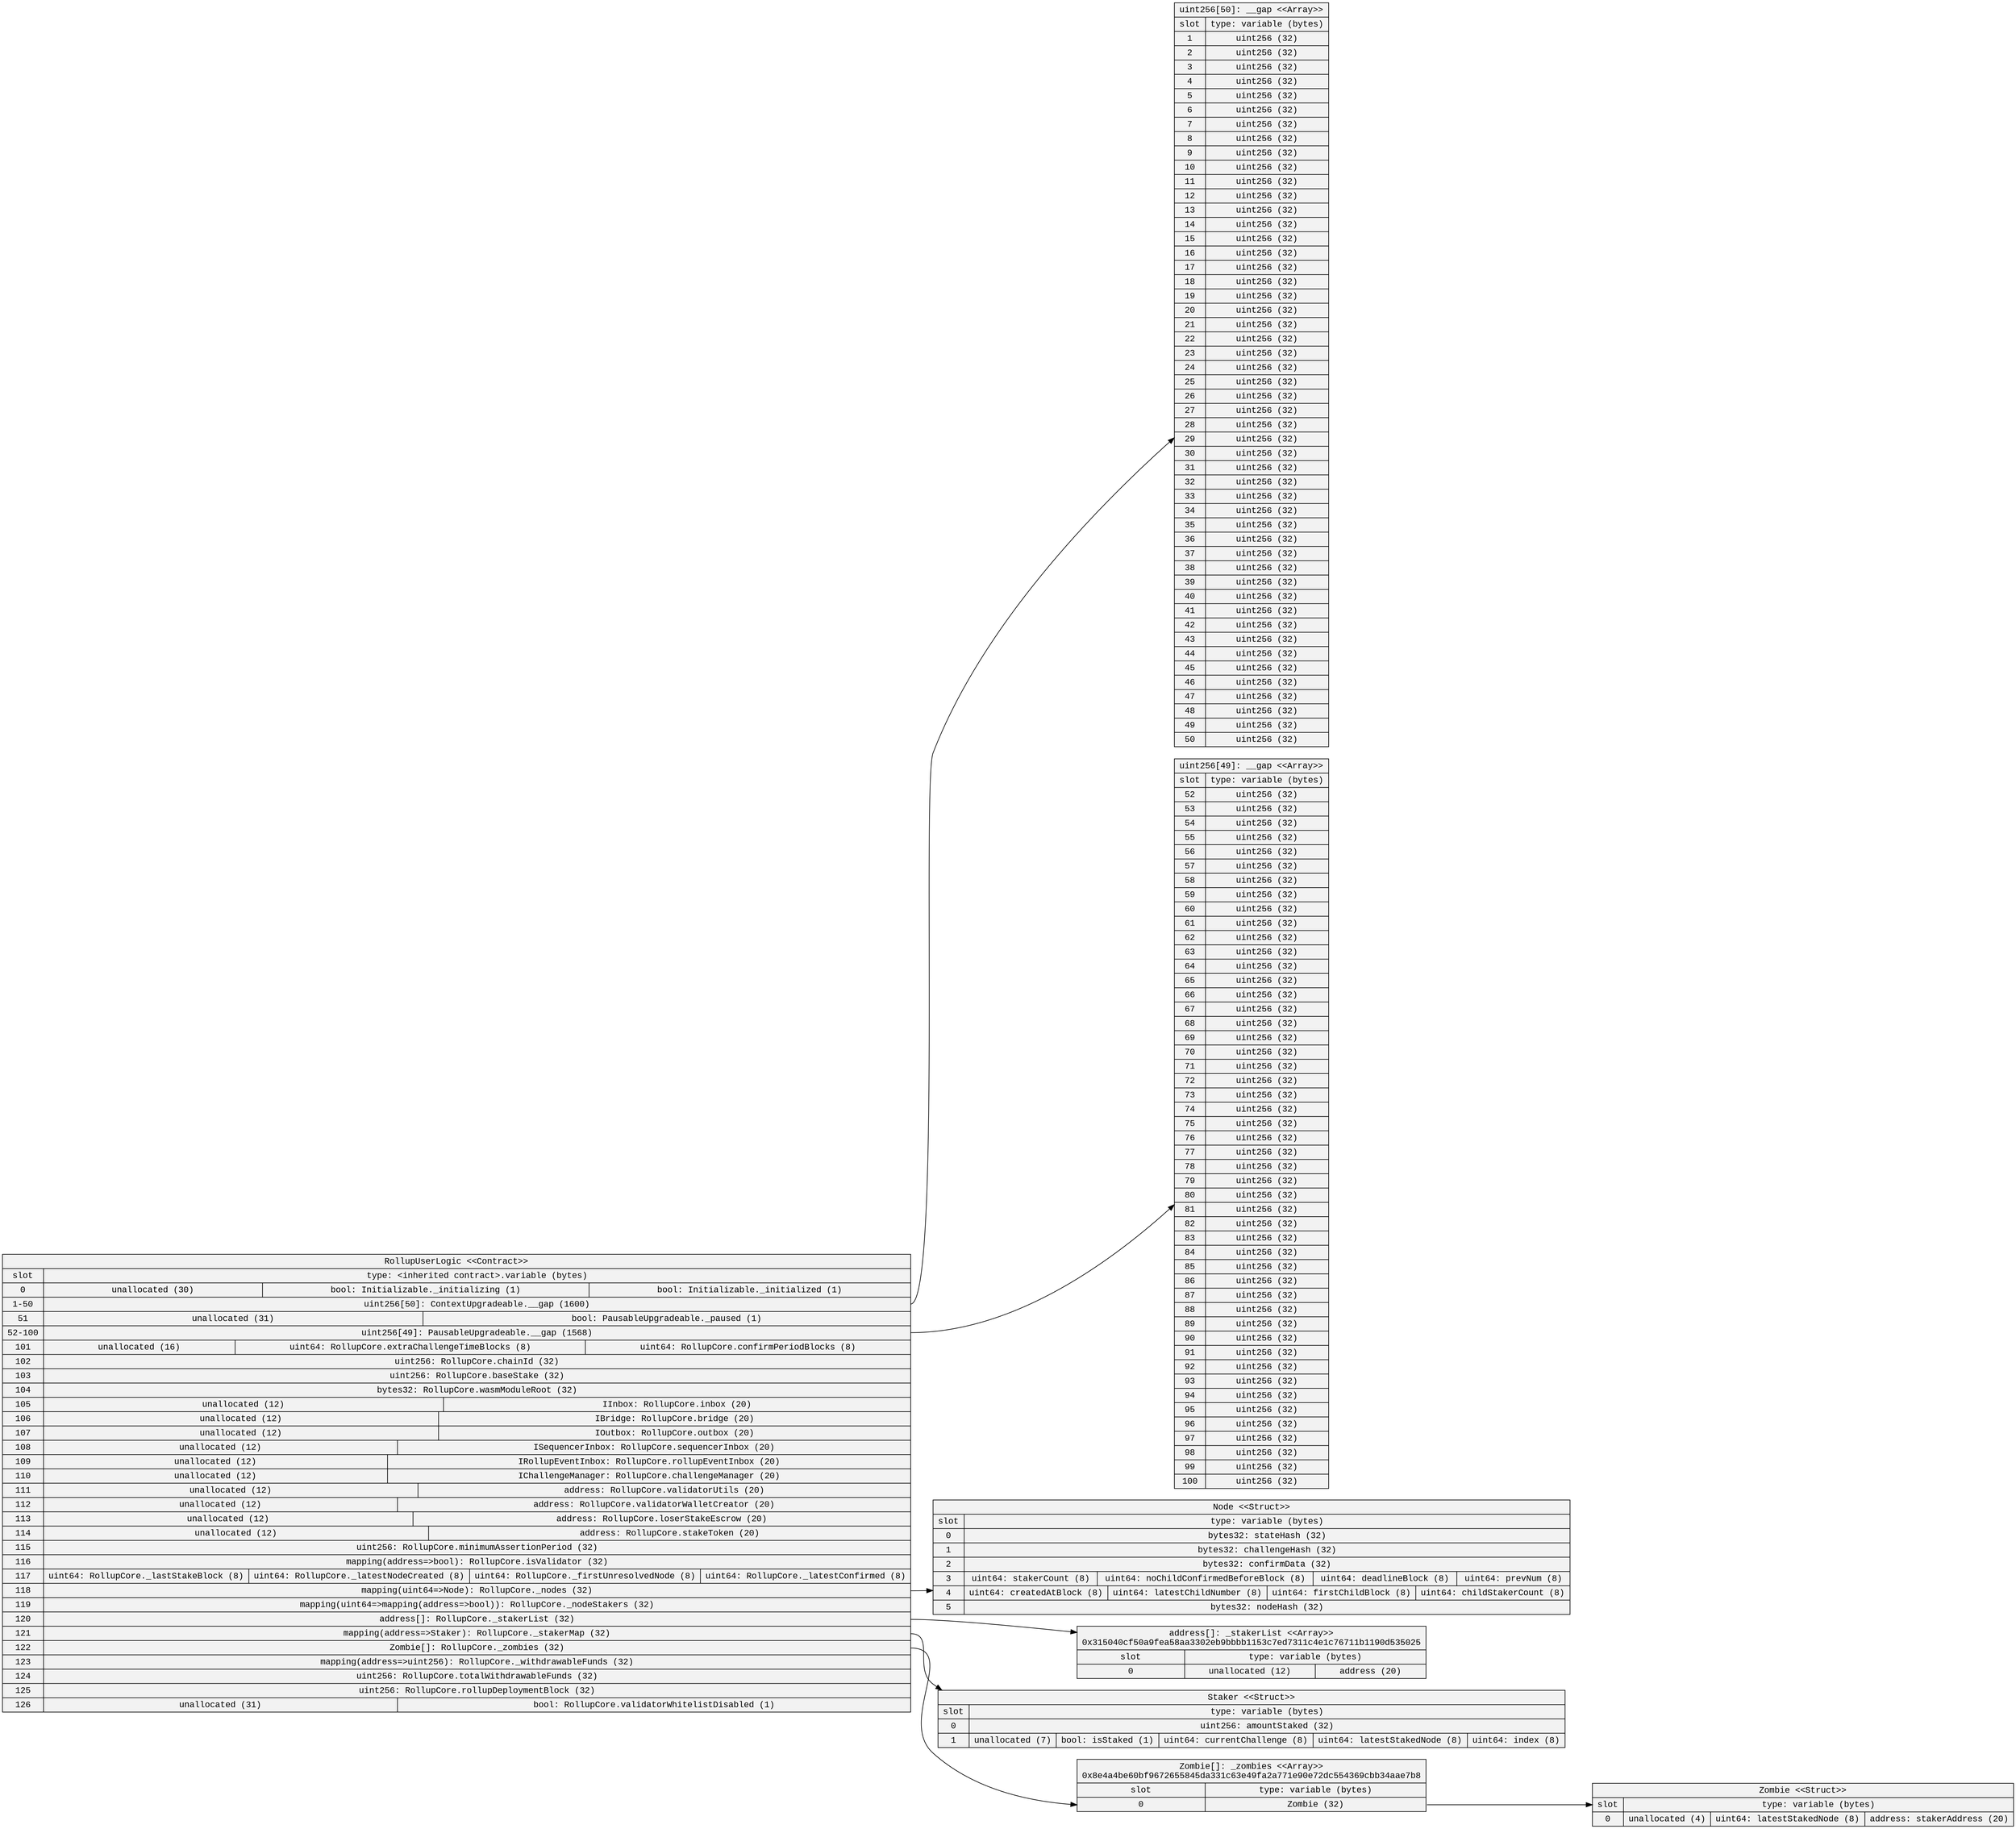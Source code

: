 
digraph StorageDiagram {
rankdir=LR
color=black
arrowhead=open
node [shape=record, style=filled, fillcolor=gray95 fontname="Courier New"]
8 [label="RollupUserLogic \<\<Contract\>\>\n | {{ slot| 0 | 1-50 | 51 | 52-100 | 101 | 102 | 103 | 104 | 105 | 106 | 107 | 108 | 109 | 110 | 111 | 112 | 113 | 114 | 115 | 116 | 117 | 118 | 119 | 120 | 121 | 122 | 123 | 124 | 125 | 126 } | { type: \<inherited contract\>.variable (bytes) | {  unallocated (30)  |  bool: Initializable._initializing (1)  |  bool: Initializable._initialized (1) } | { <53> uint256[50]: ContextUpgradeable.__gap (1600) } | {  unallocated (31)  |  bool: PausableUpgradeable._paused (1) } | { <104> uint256[49]: PausableUpgradeable.__gap (1568) } | {  unallocated (16)  |  uint64: RollupCore.extraChallengeTimeBlocks (8)  |  uint64: RollupCore.confirmPeriodBlocks (8) } | {  uint256: RollupCore.chainId (32) } | {  uint256: RollupCore.baseStake (32) } | {  bytes32: RollupCore.wasmModuleRoot (32) } | {  unallocated (12)  |  IInbox: RollupCore.inbox (20) } | {  unallocated (12)  |  IBridge: RollupCore.bridge (20) } | {  unallocated (12)  |  IOutbox: RollupCore.outbox (20) } | {  unallocated (12)  |  ISequencerInbox: RollupCore.sequencerInbox (20) } | {  unallocated (12)  |  IRollupEventInbox: RollupCore.rollupEventInbox (20) } | {  unallocated (12)  |  IChallengeManager: RollupCore.challengeManager (20) } | {  unallocated (12)  |  address: RollupCore.validatorUtils (20) } | {  unallocated (12)  |  address: RollupCore.validatorWalletCreator (20) } | {  unallocated (12)  |  address: RollupCore.loserStakeEscrow (20) } | {  unallocated (12)  |  address: RollupCore.stakeToken (20) } | {  uint256: RollupCore.minimumAssertionPeriod (32) } | {  mapping\(address=\>bool\): RollupCore.isValidator (32) } | {  uint64: RollupCore._lastStakeBlock (8)  |  uint64: RollupCore._latestNodeCreated (8)  |  uint64: RollupCore._firstUnresolvedNode (8)  |  uint64: RollupCore._latestConfirmed (8) } | { <138> mapping\(uint64=\>Node\): RollupCore._nodes (32) } | {  mapping\(uint64=\>mapping\(address=\>bool\)\): RollupCore._nodeStakers (32) } | { <141> address[]: RollupCore._stakerList (32) } | { <147> mapping\(address=\>Staker\): RollupCore._stakerMap (32) } | { <151> Zombie[]: RollupCore._zombies (32) } | {  mapping\(address=\>uint256\): RollupCore._withdrawableFunds (32) } | {  uint256: RollupCore.totalWithdrawableFunds (32) } | {  uint256: RollupCore.rollupDeploymentBlock (32) } | {  unallocated (31)  |  bool: RollupCore.validatorWhitelistDisabled (1) }}}"]

1 [label="uint256[50]: __gap \<\<Array\>\>\n | {{ slot| 1 | 2 | 3 | 4 | 5 | 6 | 7 | 8 | 9 | 10 | 11 | 12 | 13 | 14 | 15 | 16 | 17 | 18 | 19 | 20 | 21 | 22 | 23 | 24 | 25 | 26 | 27 | 28 | 29 | 30 | 31 | 32 | 33 | 34 | 35 | 36 | 37 | 38 | 39 | 40 | 41 | 42 | 43 | 44 | 45 | 46 | 47 | 48 | 49 | 50 } | { type: variable (bytes) | {  uint256 (32) } | {  uint256 (32) } | {  uint256 (32) } | {  uint256 (32) } | {  uint256 (32) } | {  uint256 (32) } | {  uint256 (32) } | {  uint256 (32) } | {  uint256 (32) } | {  uint256 (32) } | {  uint256 (32) } | {  uint256 (32) } | {  uint256 (32) } | {  uint256 (32) } | {  uint256 (32) } | {  uint256 (32) } | {  uint256 (32) } | {  uint256 (32) } | {  uint256 (32) } | {  uint256 (32) } | {  uint256 (32) } | {  uint256 (32) } | {  uint256 (32) } | {  uint256 (32) } | {  uint256 (32) } | {  uint256 (32) } | {  uint256 (32) } | {  uint256 (32) } | {  uint256 (32) } | {  uint256 (32) } | {  uint256 (32) } | {  uint256 (32) } | {  uint256 (32) } | {  uint256 (32) } | {  uint256 (32) } | {  uint256 (32) } | {  uint256 (32) } | {  uint256 (32) } | {  uint256 (32) } | {  uint256 (32) } | {  uint256 (32) } | {  uint256 (32) } | {  uint256 (32) } | {  uint256 (32) } | {  uint256 (32) } | {  uint256 (32) } | {  uint256 (32) } | {  uint256 (32) } | {  uint256 (32) } | {  uint256 (32) }}}"]

2 [label="uint256[49]: __gap \<\<Array\>\>\n | {{ slot| 52 | 53 | 54 | 55 | 56 | 57 | 58 | 59 | 60 | 61 | 62 | 63 | 64 | 65 | 66 | 67 | 68 | 69 | 70 | 71 | 72 | 73 | 74 | 75 | 76 | 77 | 78 | 79 | 80 | 81 | 82 | 83 | 84 | 85 | 86 | 87 | 88 | 89 | 90 | 91 | 92 | 93 | 94 | 95 | 96 | 97 | 98 | 99 | 100 } | { type: variable (bytes) | {  uint256 (32) } | {  uint256 (32) } | {  uint256 (32) } | {  uint256 (32) } | {  uint256 (32) } | {  uint256 (32) } | {  uint256 (32) } | {  uint256 (32) } | {  uint256 (32) } | {  uint256 (32) } | {  uint256 (32) } | {  uint256 (32) } | {  uint256 (32) } | {  uint256 (32) } | {  uint256 (32) } | {  uint256 (32) } | {  uint256 (32) } | {  uint256 (32) } | {  uint256 (32) } | {  uint256 (32) } | {  uint256 (32) } | {  uint256 (32) } | {  uint256 (32) } | {  uint256 (32) } | {  uint256 (32) } | {  uint256 (32) } | {  uint256 (32) } | {  uint256 (32) } | {  uint256 (32) } | {  uint256 (32) } | {  uint256 (32) } | {  uint256 (32) } | {  uint256 (32) } | {  uint256 (32) } | {  uint256 (32) } | {  uint256 (32) } | {  uint256 (32) } | {  uint256 (32) } | {  uint256 (32) } | {  uint256 (32) } | {  uint256 (32) } | {  uint256 (32) } | {  uint256 (32) } | {  uint256 (32) } | {  uint256 (32) } | {  uint256 (32) } | {  uint256 (32) } | {  uint256 (32) } | {  uint256 (32) }}}"]

3 [label="Node \<\<Struct\>\>\n | {{ slot| 0 | 1 | 2 | 3 | 4 | 5 } | { type: variable (bytes) | {  bytes32: stateHash (32) } | {  bytes32: challengeHash (32) } | {  bytes32: confirmData (32) } | {  uint64: stakerCount (8)  |  uint64: noChildConfirmedBeforeBlock (8)  |  uint64: deadlineBlock (8)  |  uint64: prevNum (8) } | {  uint64: createdAtBlock (8)  |  uint64: latestChildNumber (8)  |  uint64: firstChildBlock (8)  |  uint64: childStakerCount (8) } | {  bytes32: nodeHash (32) }}}"]

4 [label="address[]: _stakerList \<\<Array\>\>\n0x315040cf50a9fea58aa3302eb9bbbb1153c7ed7311c4e1c76711b1190d535025 | {{ slot| 0 } | { type: variable (bytes) | {  unallocated (12)  |  address (20) }}}"]

5 [label="Staker \<\<Struct\>\>\n | {{ slot| 0 | 1 } | { type: variable (bytes) | {  uint256: amountStaked (32) } | {  unallocated (7)  |  bool: isStaked (1)  |  uint64: currentChallenge (8)  |  uint64: latestStakedNode (8)  |  uint64: index (8) }}}"]

6 [label="Zombie \<\<Struct\>\>\n | {{ slot| 0 } | { type: variable (bytes) | {  unallocated (4)  |  uint64: latestStakedNode (8)  |  address: stakerAddress (20) }}}"]

7 [label="Zombie[]: _zombies \<\<Array\>\>\n0x8e4a4be60bf9672655845da331c63e49fa2a771e90e72dc554369cbb34aae7b8 | {{ slot| 0 } | { type: variable (bytes) | { <148> Zombie (32) }}}"]

 8:53 -> 1
 8:104 -> 2
 8:138 -> 3
 8:141 -> 4
 8:147 -> 5
 8:151 -> 7
 7:148 -> 6
}